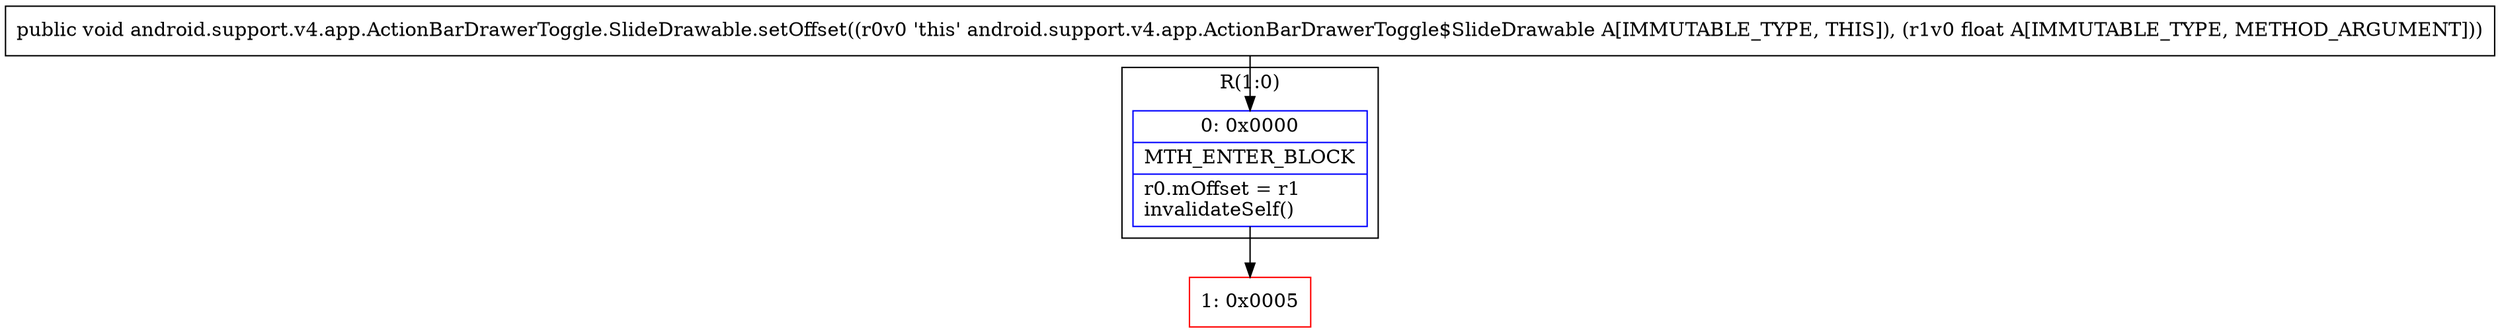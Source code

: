 digraph "CFG forandroid.support.v4.app.ActionBarDrawerToggle.SlideDrawable.setOffset(F)V" {
subgraph cluster_Region_1550973594 {
label = "R(1:0)";
node [shape=record,color=blue];
Node_0 [shape=record,label="{0\:\ 0x0000|MTH_ENTER_BLOCK\l|r0.mOffset = r1\linvalidateSelf()\l}"];
}
Node_1 [shape=record,color=red,label="{1\:\ 0x0005}"];
MethodNode[shape=record,label="{public void android.support.v4.app.ActionBarDrawerToggle.SlideDrawable.setOffset((r0v0 'this' android.support.v4.app.ActionBarDrawerToggle$SlideDrawable A[IMMUTABLE_TYPE, THIS]), (r1v0 float A[IMMUTABLE_TYPE, METHOD_ARGUMENT])) }"];
MethodNode -> Node_0;
Node_0 -> Node_1;
}

